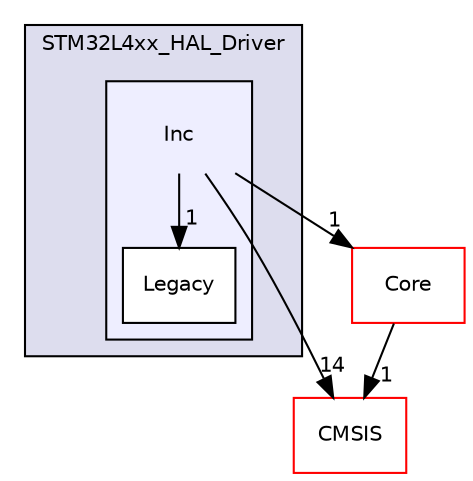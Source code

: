 digraph "Drivers/STM32L4xx_HAL_Driver/Inc" {
  compound=true
  node [ fontsize="10", fontname="Helvetica"];
  edge [ labelfontsize="10", labelfontname="Helvetica"];
  subgraph clusterdir_8a47de0d9a7b537f24e8ff521c06cbd3 {
    graph [ bgcolor="#ddddee", pencolor="black", label="STM32L4xx_HAL_Driver" fontname="Helvetica", fontsize="10", URL="dir_8a47de0d9a7b537f24e8ff521c06cbd3.html"]
  subgraph clusterdir_79464964bc38874f394d0a750525cdb3 {
    graph [ bgcolor="#eeeeff", pencolor="black", label="" URL="dir_79464964bc38874f394d0a750525cdb3.html"];
    dir_79464964bc38874f394d0a750525cdb3 [shape=plaintext label="Inc"];
    dir_c65c71518cf48a154c586b16487158df [shape=box label="Legacy" color="black" fillcolor="white" style="filled" URL="dir_c65c71518cf48a154c586b16487158df.html"];
  }
  }
  dir_bd09ff09a9c7d83a4c030dbdaee94d76 [shape=box label="CMSIS" fillcolor="white" style="filled" color="red" URL="dir_bd09ff09a9c7d83a4c030dbdaee94d76.html"];
  dir_c6310732a22f63c0c2fc5595561e68f1 [shape=box label="Core" fillcolor="white" style="filled" color="red" URL="dir_c6310732a22f63c0c2fc5595561e68f1.html"];
  dir_c6310732a22f63c0c2fc5595561e68f1->dir_bd09ff09a9c7d83a4c030dbdaee94d76 [headlabel="1", labeldistance=1.5 headhref="dir_000000_000011.html"];
  dir_79464964bc38874f394d0a750525cdb3->dir_bd09ff09a9c7d83a4c030dbdaee94d76 [headlabel="14", labeldistance=1.5 headhref="dir_000018_000011.html"];
  dir_79464964bc38874f394d0a750525cdb3->dir_c65c71518cf48a154c586b16487158df [headlabel="1", labeldistance=1.5 headhref="dir_000018_000019.html"];
  dir_79464964bc38874f394d0a750525cdb3->dir_c6310732a22f63c0c2fc5595561e68f1 [headlabel="1", labeldistance=1.5 headhref="dir_000018_000000.html"];
}

